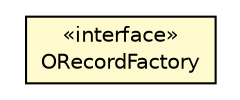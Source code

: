 #!/usr/local/bin/dot
#
# Class diagram 
# Generated by UMLGraph version R5_6-24-gf6e263 (http://www.umlgraph.org/)
#

digraph G {
	edge [fontname="Helvetica",fontsize=10,labelfontname="Helvetica",labelfontsize=10];
	node [fontname="Helvetica",fontsize=10,shape=plaintext];
	nodesep=0.25;
	ranksep=0.5;
	// com.orientechnologies.orient.core.record.ORecordFactoryManager.ORecordFactory
	c2991712 [label=<<table title="com.orientechnologies.orient.core.record.ORecordFactoryManager.ORecordFactory" border="0" cellborder="1" cellspacing="0" cellpadding="2" port="p" bgcolor="lemonChiffon" href="./ORecordFactoryManager.ORecordFactory.html">
		<tr><td><table border="0" cellspacing="0" cellpadding="1">
<tr><td align="center" balign="center"> &#171;interface&#187; </td></tr>
<tr><td align="center" balign="center"> ORecordFactory </td></tr>
		</table></td></tr>
		</table>>, URL="./ORecordFactoryManager.ORecordFactory.html", fontname="Helvetica", fontcolor="black", fontsize=10.0];
}

